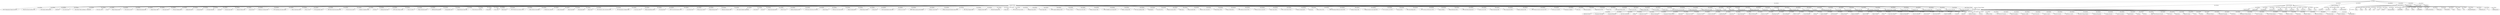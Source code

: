 digraph g {
	"Questionnaire" -> "GritScale" [label="has subclass"]
	"'Cognitive Task'" -> "'Reversal Learning'" [label="has subclass"]
	"'Cognitive Process'" -> "'Attentional Inertia'" [label="has subclass"]
	"NervousSystem" -> "BrainNetwork" [label="has subclass"]
	"'Cognitive Process'" -> "'Visuospatial Sketchpad'" [label="has subclass"]
	"'Cognitive Task'" -> "'Simple Reaction Time'" [label="has subclass"]
	"Questionnaire" -> "UPPSP" [label="has subclass"]
	"'Cognitive Task'" -> "'Boxes Task'" [label="has subclass"]
	"'Cognitive Task'" -> "'LFT (Lexical Fluency Test)'" [label="has subclass"]
	"'Cognitive Process'" -> "Self-Regulation" [label="has subclass"]
	"'Cognitive Task'" -> "'Anti-Saccade Task'" [label="has subclass"]
	"'Cognitive Task'" -> "'Analogy Making Task'" [label="has subclass"]
	"'Cognitive Process'" -> "'Emotional Regulation'" [label="has subclass"]
	"'Cognitive Task'" -> "'Attentional Blink'" [label="has subclass"]
	"'Cognitive Task'" -> "'Flanker Task'" [label="has subclass"]
	"owl:Thing" -> "'Cognitive Process'" [label="has subclass"]
	"'Cognitive Process'" -> "'Dual Task Coordination'" [label="has subclass"]
	"'Cognitive Task'" -> "'WCST (Wisconsin Card Sort Test)'" [label="has subclass"]
	"'Cognitive Task'" -> "'Task Switching Test'" [label="has subclass"]
	"'Cognitive Process'" -> "Shifting" [label="has subclass"]
	"'Cognitive Task'" -> "'Spatial Conflict Arrows Task'" [label="has subclass"]
	"'Cognitive Task'" -> "'Dragon Task'" [label="has subclass"]
	"'Cognitive Task'" -> "STOP" [label="has subclass"]
	"Questionnaire" -> "DOSPERTRT" [label="has subclass"]
	"Questionnaire" -> "FiveFacetMindfulness" [label="has subclass"]
	"'Cognitive Process'" -> "'Attentional Control'" [label="has subclass"]
	"'Cognitive Task'" -> "'Shape School'" [label="has subclass"]
	"'Cognitive Process'" -> "'Deductive Reasoning'" [label="has subclass"]
	"'Cognitive Task'" -> "'Nebraska Barnyard'" [label="has subclass"]
	"Questionnaire" -> "MPQControl" [label="has subclass"]
	"NervousSystem" -> "Hemisphere" [label="has subclass"]
	"'Cognitive Process'" -> "'Visuospatial Working Memory'" [label="has subclass"]
	"'Cognitive Task'" -> "'Degraded Vigilance Task'" [label="has subclass"]
	"Questionnaire" -> "DOSPERTRP" [label="has subclass"]
	"'Cognitive Process'" -> "Reasoning" [label="has subclass"]
	"'Cognitive Process'" -> "'Behavioral Control'" [label="has subclass"]
	"'Cognitive Task'" -> "'Hayling Test'" [label="has subclass"]
	"'Cognitive Task'" -> "Go/NoGo" [label="has subclass"]
	"'Cognitive Task'" -> "'Digit Shifting Task'" [label="has subclass"]
	"'Cognitive Task'" -> "'Cognitive Flexibility Task'" [label="has subclass"]
	"'Cognitive Task'" -> "'Raven's Matrices'" [label="has subclass"]
	"'Cognitive Process'" -> "'Emotional Control'" [label="has subclass"]
	"NervousSystem" -> "Brain" [label="has subclass"]
	"Questionnaire" -> "MAAS" [label="has subclass"]
	"'Cognitive Task'" -> "'Gift Delay'" [label="has subclass"]
	"'Cognitive Task'" -> "'Somethings the Same Game'" [label="has subclass"]
	"'Cognitive Process'" -> "'Selective Attention'" [label="has subclass"]
	"'Cognitive Task'" -> "'Toy Sort Task'" [label="has subclass"]
	"'Cognitive Task'" -> "'Cognitive Process'" [label="taps (Domain>Range)"]
	"'Cognitive Process'" -> "LongTermMemory" [label="has subclass"]
	"'Cognitive Task'" -> "UnusualUsesTask" [label="has subclass"]
	"'Cognitive Task'" -> "'Reading Span Task'" [label="has subclass"]
	"'Cognitive Task'" -> "'CNT (Contingency Naming Task)'" [label="has subclass"]
	"'Cognitive Task'" -> "'MOT (Multiple Object Tracking)'" [label="has subclass"]
	"'Cognitive Process'" -> "Generativity" [label="has subclass"]
	"'Cognitive Task'" -> "'Recent Probes Task'" [label="has subclass"]
	"'Cognitive Task'" -> "'Flexibility Test'" [label="has subclass"]
	"'Cognitive Task'" -> "'Information Sampling Task'" [label="has subclass"]
	"'Cognitive Task'" -> "'Snack Delay'" [label="has subclass"]
	"'Cognitive Task'" -> "'More-Less/Even-Odd Task'" [label="has subclass"]
	"'Cognitive Task'" -> "'Visual Matrix Span Task'" [label="has subclass"]
	"'Cognitive Task'" -> "'DCCS (Dimentional Change Card Sort)'" [label="has subclass"]
	"'Cognitive Task'" -> "'Head-Toes-Knees-Shoulders Task'" [label="has subclass"]
	"'Cognitive Task'" -> "'SCA (Spatial Conflict Arrows)'" [label="has subclass"]
	"'Cognitive Process'" -> "'Logical Reasoning'" [label="has subclass"]
	"'Cognitive Task'" -> "MONITOR" [label="has subclass"]
	"CognitiveTaskType" -> "ArrowTask" [label="has subclass"]
	"'Cognitive Task'" -> "'Luria Hand Game'" [label="has subclass"]
	"'Cognitive Process'" -> "'Effective Performance'" [label="has subclass"]
	"'Cognitive Task'" -> "'Cognitive Process'" [label="measures (Domain>Range)"]
	"NervousSystem" -> "TissueType" [label="has subclass"]
	"'Cognitive Task'" -> "'Span Tasks (Verbal, Arithmetic, Visuospatial)'" [label="has subclass"]
	"'Cognitive Task'" -> "'Plus-Minus Task'" [label="has subclass"]
	"'Cognitive Task'" -> "N-back" [label="has subclass"]
	"'Cognitive Process'" -> "'Executive Control'" [label="has subclass"]
	"'Cognitive Task'" -> "'Rspan (Running Span)'" [label="has subclass"]
	"'Cognitive Process'" -> "'Phonological Loop'" [label="has subclass"]
	"'Cognitive Task'" -> "'Prob Selection Task'" [label="has subclass"]
	"'Cognitive Process'" -> "'Fluid Intelligence'" [label="has subclass"]
	"'Cognitive Task'" -> "'Delayed Discounting Task'" [label="has subclass"]
	"'Cognitive Process'" -> "'Effortful Control'" [label="has subclass"]
	"'Cognitive Task'" -> "'Design Fluency Task'" [label="has subclass"]
	"'Cognitive Process'" -> "'Focused Attention'" [label="has subclass"]
	"'Cognitive Task'" -> "'Stop-Signal Task'" [label="has subclass"]
	"'Cognitive Process'" -> "Planning" [label="has subclass"]
	"Questionnaire" -> "Dickman" [label="has subclass"]
	"'Cognitive Task'" -> "'Pictorial Updating Task'" [label="has subclass"]
	"'Cognitive Task'" -> "'Angling Risk Task'" [label="has subclass"]
	"'Cognitive Process'" -> "'Cognitive Binding'" [label="has subclass"]
	"'Cognitive Task'" -> "'Counting Recall'" [label="has subclass"]
	"'Cognitive Task'" -> "'D2 Target Detection'" [label="has subclass"]
	"'Cognitive Task'" -> "SpanTask" [label="has subclass"]
	"'Cognitive Task'" -> "'Counting Span Task'" [label="has subclass"]
	"'Cognitive Process'" -> "'Self Monitoring'" [label="has subclass"]
	"'Cognitive Process'" -> "'Working Memory'" [label="has subclass"]
	"NervousSystem" -> "Lobe" [label="has subclass"]
	"'Cognitive Process'" -> "'Response Inhibition'" [label="has subclass"]
	"'Cognitive Process'" -> "'Episodic Buffer'" [label="has subclass"]
	"Questionnaire" -> "TIPI" [label="has subclass"]
	"'Cognitive Task'" -> "'Semantic Fluency Test'" [label="has subclass"]
	"'Cognitive Task'" -> "'Spin the Pots'" [label="has subclass"]
	"'Cognitive Task'" -> "'Dimension Switching Task'" [label="has subclass"]
	"'Cognitive Task'" -> "'STS (Something's the Same Game)'" [label="has subclass"]
	"'Cognitive Task'" -> "'Object Substitution Task'" [label="has subclass"]
	"Questionnaire" -> "TheoriesOfWillpower" [label="has subclass"]
	"'Cognitive Task'" -> "'Mister X Task'" [label="has subclass"]
	"'Cognitive Task'" -> "'S-R Compatibility Task'" [label="has subclass"]
	"'Cognitive Task'" -> "'DDT (Kirby Delay-Discounting Task)'" [label="has subclass"]
	"CognitiveTaskType" -> "AnotATask" [label="has subclass"]
	"'Cognitive Task'" -> "'Pick the Picture Game'" [label="has subclass"]
	"owl:Thing" -> "BehaverseTask" [label="has subclass"]
	"'Cognitive Process'" -> "'Explicit Memory'" [label="has subclass"]
	"'Cognitive Process'" -> "Fluency" [label="has subclass"]
	"'Cognitive Task'" -> "'Sentence Completion Task'" [label="has subclass"]
	"'Cognitive Process'" -> "'Short-Term Memory'" [label="has subclass"]
	"'Cognitive Task'" -> "'Gift Wrap'" [label="has subclass"]
	"'Cognitive Task'" -> "'Listening Recall Task'" [label="has subclass"]
	"'Cognitive Task'" -> "'LMT (Letter Memory Task)'" [label="has subclass"]
	"'Cognitive Process'" -> "'Behavioral Regulation'" [label="has subclass"]
	"Questionnaire" -> "BriefSelfControl" [label="has subclass"]
	"owl:Thing" -> "'Cognitive Model'" [label="has subclass"]
	"NervousSystem" -> "BrainStem" [label="has subclass"]
	"Questionnaire" -> "I7" [label="has subclass"]
	"'Cognitive Process'" -> "'Executive Attention'" [label="has subclass"]
	"NervousSystem" -> "CellType" [label="has subclass"]
	"'Cognitive Task'" -> "'Tower of London'" [label="has subclass"]
	"'Cognitive Task'" -> "'OSpan (Operating Span)'" [label="has subclass"]
	"'Cognitive Task'" -> "SelfOrderedPointingTask" [label="has subclass"]
	"'Cognitive Task'" -> "'Incompatibility Test'" [label="has subclass"]
	"'Cognitive Process'" -> "Perseveration" [label="has subclass"]
	"'Cognitive Task'" -> "'Simple Reaction Time Task'" [label="has subclass"]
	"'Cognitive Task'" -> "'Choice Reaction Time Task'" [label="has subclass"]
	"'Cognitive Process'" -> "'Motivational Drive'" [label="has subclass"]
	"'Cognitive Task'" -> "'Stroop Task'" [label="has subclass"]
	"'Cognitive Task'" -> "'Simon Task'" [label="has subclass"]
	"owl:Thing" -> "Questionnaire" [label="has subclass"]
	"NervousSystem" -> "Gyrus" [label="has subclass"]
	"'Cognitive Task'" -> "Bear/Dragon" [label="has subclass"]
	"'Cognitive Task'" -> "'FIST (Flexible Item Selection Task)'" [label="has subclass"]
	"'Cognitive Task'" -> "'Motor Selective Stop Signal'" [label="has subclass"]
	"'Cognitive Task'" -> "'Flexible Item Selection'" [label="has subclass"]
	"'Cognitive Task'" -> "'Letter Monitoring'" [label="has subclass"]
	"'Cognitive Process'" -> "'Cognitive Flexibility'" [label="has subclass"]
	"'Cognitive Task'" -> "'Keep Track Task'" [label="has subclass"]
	"'Cognitive Process'" -> "Creativity" [label="has subclass"]
	"'Cognitive Task'" -> "'Discounting Task'" [label="has subclass"]
	"Questionnaire" -> "TimePerspective" [label="has subclass"]
	"'Cognitive Task'" -> "'Simon Task'" [label="has subclass"]
	"'Cognitive Task'" -> "'Keep Track'" [label="has subclass"]
	"'Cognitive Task'" -> "'RLG (Random Letter Generation Task)'" [label="has subclass"]
	"'Cognitive Process'" -> "Attention" [label="has subclass"]
	"'Cognitive Task'" -> "'PVT (Psychomotor Vigilance Task)'" [label="has subclass"]
	"'Cognitive Task'" -> "'Grass/Snow Task'" [label="has subclass"]
	"'Cognitive Process'" -> "'Feedback Learning'" [label="has subclass"]
	"'Cognitive Process'" -> "Initiation" [label="has subclass"]
	"'Cognitive Task'" -> "'Delay-of-gratification Task'" [label="has subclass"]
	"'Cognitive Task'" -> "'Two-Stage Task'" [label="has subclass"]
	"'Cognitive Task'" -> "'CATT (Controlled Attention Task)'" [label="has subclass"]
	"Questionnaire" -> "BIS11" [label="has subclass"]
	"'Cognitive Process'" -> "'Problem Solving'" [label="has subclass"]
	"NervousSystem" -> "BrodmannArea" [label="has subclass"]
	"'Cognitive Task'" -> "'Local-Global Task'" [label="has subclass"]
	"'Cognitive Task'" -> "'Holt and Laury Task'" [label="has subclass"]
	"'Cognitive Process'" -> "'Core Executive Functions'" [label="has subclass"]
	"'Cognitive Process'" -> "'Reward Processing'" [label="has subclass"]
	"'Cognitive Task'" -> "'Shape-Matching Task'" [label="has subclass"]
	"Questionnaire" -> "Eating" [label="has subclass"]
	"Questionnaire" -> "FTP" [label="has subclass"]
	"'Cognitive Task'" -> "'Expressive Attention Task'" [label="has subclass"]
	"'Cognitive Task'" -> "'LNS (Letter Number Sequencing)'" [label="has subclass"]
	"Questionnaire" -> "ERQ" [label="has subclass"]
	"'Cognitive Process'" -> "'Response Conflict'" [label="has subclass"]
	"'Cognitive Task'" -> "'Nine Boxes'" [label="has subclass"]
	"'Cognitive Task'" -> "DotsTask" [label="has subclass"]
	"'Cognitive Task'" -> "'Delay Discounting Task'" [label="has subclass"]
	"'Cognitive Process'" -> "'Central Executive'" [label="has subclass"]
	"'Cognitive Task'" -> "'Bickel Titrator'" [label="has subclass"]
	"'Cognitive Task'" -> "'Sentence Repetition Task'" [label="has subclass"]
	"'Cognitive Process'" -> "'Cognitive Control'" [label="has subclass"]
	"'Cognitive Task'" -> "'SSS (Serial Subtraction of Sevens)'" [label="has subclass"]
	"'Cognitive Task'" -> "'Letter Fluency'" [label="has subclass"]
	"'Cognitive Process'" -> "'Executive Function'" [label="has subclass"]
	"'Cognitive Process'" -> "'Interference Control'" [label="has subclass"]
	"'Cognitive Task'" -> "'Backward Color Recall Task'" [label="has subclass"]
	"'Cognitive Task'" -> "'Mental Counting Task'" [label="has subclass"]
	"'Cognitive Task'" -> "'Block Design Subtest'" [label="has subclass"]
	"Questionnaire" -> "SOC" [label="has subclass"]
	"'Cognitive Task'" -> "'Sorting Task'" [label="has subclass"]
	"'Cognitive Process'" -> "'Non-Verbal Working Memory'" [label="has subclass"]
	"'Cognitive Task'" -> "'Cued Unpredictable Switch Task'" [label="has subclass"]
	"'Cognitive Task'" -> "'Odd One Out Task'" [label="has subclass"]
	"'Cognitive Process'" -> "'Relational Reasoning'" [label="has subclass"]
	"'Cognitive Task'" -> "'BART (Balloon Analouge Risk Taking)'" [label="has subclass"]
	"'Cognitive Task'" -> "'Category Switch Task'" [label="has subclass"]
	"'Cognitive Process'" -> "'Strategic Retrieval'" [label="has subclass"]
	"'Cognitive Task'" -> "'AOSpan (Automated Operation Span Task)'" [label="has subclass"]
	"owl:Thing" -> "CognitiveTaskType" [label="has subclass"]
	"'Cognitive Task'" -> "'PEG (Pencil Tapping Task)'" [label="has subclass"]
	"'Cognitive Process'" -> "'Context Processing'" [label="has subclass"]
	"'Cognitive Task'" -> "'Piagetian Search Task'" [label="has subclass"]
	"'Cognitive Task'" -> "'Directed Forgetting Test'" [label="has subclass"]
	"'Cognitive Task'" -> "'Simon Says'" [label="has subclass"]
	"'Cognitive Process'" -> "ImplicitMemory" [label="has subclass"]
	"'Cognitive Task'" -> "'PTP (Pick the Picture Game)'" [label="has subclass"]
	"'Cognitive Process'" -> "Updating" [label="has subclass"]
	"owl:Thing" -> "NervousSystem" [label="has subclass"]
	"'Cognitive Task'" -> "'Backward Span Task'" [label="has subclass"]
	"'Cognitive Task'" -> "'Color Shape Task'" [label="has subclass"]
	"'Cognitive Process'" -> "Inhibition" [label="has subclass"]
	"'Cognitive Task'" -> "'CRT (Cognitive Reflection Test)'" [label="has subclass"]
	"'Cognitive Task'" -> "'Tower of Hanoi'" [label="has subclass"]
	"owl:Thing" -> "Measure" [label="has subclass"]
	"'Cognitive Process'" -> "'Higher Order Executive Function'" [label="has subclass"]
	"CognitiveTaskType" -> "CardSortingTask" [label="has subclass"]
	"Questionnaire" -> "LCAT" [label="has subclass"]
	"'Cognitive Task'" -> "'Hierarchical Rule Task'" [label="has subclass"]
	"CognitiveTaskType" -> "AnotBTask" [label="has subclass"]
	"'Cognitive Task'" -> "'Dietary Decisions Task'" [label="has subclass"]
	"'Cognitive Task'" -> "'MCST (Modified Card Sorting Test)'" [label="has subclass"]
	"'Cognitive Task'" -> "'Oddity Switching Task'" [label="has subclass"]
	"'Cognitive Process'" -> "Self-Control" [label="has subclass"]
	"'Cognitive Task'" -> "'IGT (Iowa Gambling Task)'" [label="has subclass"]
	"Questionnaire" -> "BISBAS" [label="has subclass"]
	"'Cognitive Process'" -> "Organization" [label="has subclass"]
	"'Cognitive Process'" -> "'Responsive Action'" [label="has subclass"]
	"'Cognitive Process'" -> "Volition" [label="has subclass"]
	"'Cognitive Process'" -> "Switching" [label="has subclass"]
	"'Cognitive Task'" -> "Bear/Aligator" [label="has subclass"]
	"'Cognitive Task'" -> "'Corsi-block Test'" [label="has subclass"]
	"'Cognitive Task'" -> "'Majority Function Task'" [label="has subclass"]
	"'Cognitive Task'" -> "'Block Span'" [label="has subclass"]
	"'Cognitive Task'" -> "'Picture-Symbol Task'" [label="has subclass"]
	"'Cognitive Task'" -> "'Random Letter Generation'" [label="has subclass"]
	"'Cognitive Process'" -> "'Procedural Memory'" [label="has subclass"]
	"'Cognitive Task'" -> "'Verbal Fluency Task'" [label="has subclass"]
	"'Cognitive Task'" -> "'Theory of Mind Task'" [label="has subclass"]
	"'Cognitive Process'" -> "'Visuospatial Processing'" [label="has subclass"]
	"NervousSystem" -> "BasalGanglia" [label="has subclass"]
	"Questionnaire" -> "SensationSeeking" [label="has subclass"]
	"'Cognitive Process'" -> "Mindfulness" [label="has subclass"]
	"'Cognitive Task'" -> "'ANT (Attention Network Test)'" [label="has subclass"]
	"NervousSystem" -> "CorticalRegion" [label="has subclass"]
	"'Cognitive Task'" -> "'Random Number Generation'" [label="has subclass"]
	"'Cognitive Process'" -> "'Phonological Working Memory'" [label="has subclass"]
	"'Cognitive Process'" -> "'Verbal Processing'" [label="has subclass"]
	"'Cognitive Task'" -> "'Delay Choice Task'" [label="has subclass"]
	"'Cognitive Task'" -> "'UFoV (Useful Field of View)'" [label="has subclass"]
	"'Cognitive Task'" -> "'Reverse Categorization'" [label="has subclass"]
	"'Cognitive Process'" -> "'Verbal Working Memory'" [label="has subclass"]
	"'Cognitive Task'" -> "'Digit Span'" [label="has subclass"]
	"'Cognitive Task'" -> "'Balance Beam Task'" [label="has subclass"]
	"'Cognitive Process'" -> "Memory" [label="has subclass"]
	"'Cognitive Task'" -> "'PRP (Psychological Refractory Period Task)'" [label="has subclass"]
	"'Cognitive Task'" -> "'Category Fluency Task'" [label="has subclass"]
	"'Cognitive Process'" -> "'Inhibitory Control'" [label="has subclass"]
	"'Cognitive Task'" -> "'Stimulus Selective Stop Signal Task'" [label="has subclass"]
	"'Cognitive Task'" -> "'CCT (Columbia Card Task)'" [label="has subclass"]
	"'Cognitive Task'" -> "'Knock and Tap'" [label="has subclass"]
	"'Cognitive Task'" -> "'TMT (Trail Making Test)'" [label="has subclass"]
	"'Cognitive Task'" -> "'CPT (Continious Performance Task)'" [label="has subclass"]
	"Questionnaire" -> "Self-Regulation" [label="has subclass"]
	"'Cognitive Task'" -> "'Animal Shifting'" [label="has subclass"]
	"'Cognitive Process'" -> "Sequencing" [label="has subclass"]
	"owl:Thing" -> "'Cognitive Task'" [label="has subclass"]
	"'Cognitive Task'" -> "'Delayed Alteration Task'" [label="has subclass"]
	"'Cognitive Task'" -> "'DPX (Dot Pattern Expectancy)'" [label="has subclass"]
	"'Cognitive Task'" -> "'Number-Letter Task'" [label="has subclass"]
	"'Cognitive Task'" -> "'Matrix Monitoring Task'" [label="has subclass"]
	"'Cognitive Process'" -> "'Episodic Memory'" [label="has subclass"]
	"'Cognitive Process'" -> "'Behavioral Inhibition'" [label="has subclass"]
	"'Cognitive Task'" -> "'Box Crossing Dual Task'" [label="has subclass"]
	"'Cognitive Task'" -> "'Auditory Attention Task'" [label="has subclass"]
	"'Cognitive Task'" -> "'RNG (Random Number Generation Task)'" [label="has subclass"]
	"Questionnaire" -> "DOSPERTEB" [label="has subclass"]
	"'Cognitive Process'" -> "'Processing Speed'" [label="has subclass"]
	"'Cognitive Task'" -> "'Self-Control Schedule'" [label="has subclass"]
	"'Cognitive Task'" -> "'Pychomotor Vigilance'" [label="has subclass"]
	"'Cognitive Task'" -> "'Shift Task'" [label="has subclass"]
	"'Cognitive Process'" -> "'Cognitive Inhibition'" [label="has subclass"]
}
